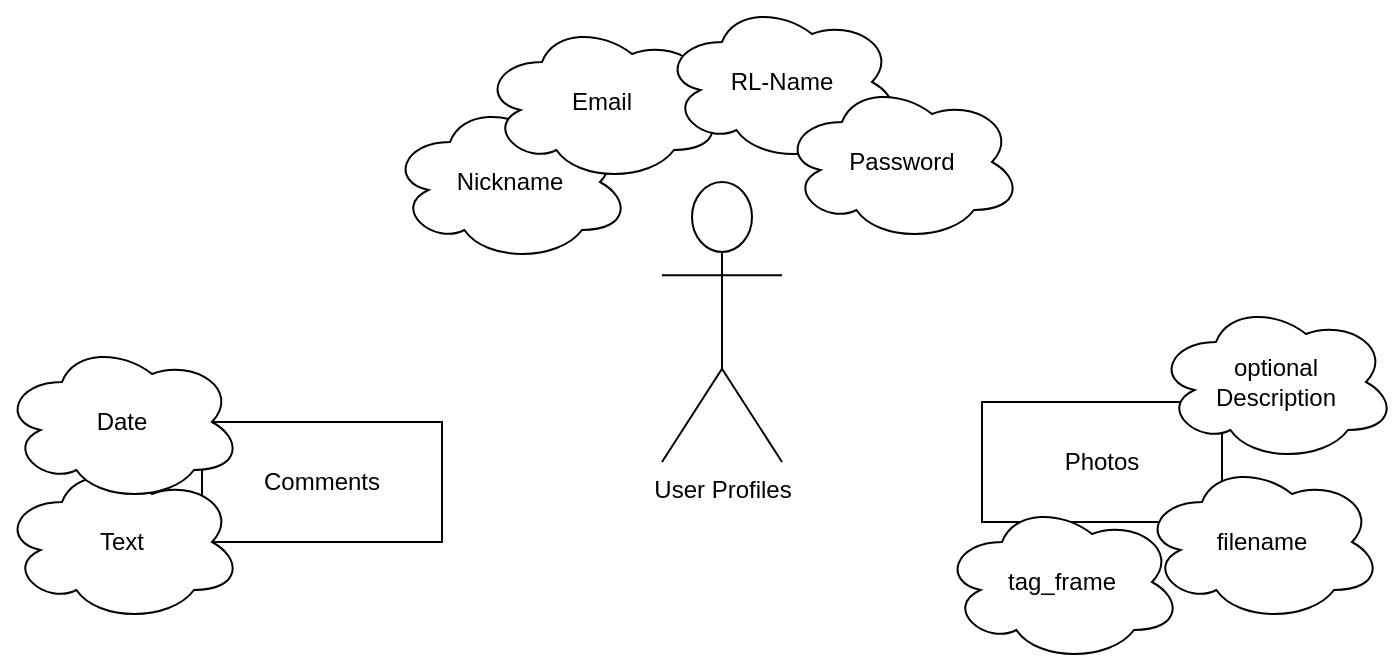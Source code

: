 <mxfile version="13.6.2" type="device"><diagram id="OR4dGcQHE74ZXjFGIZZu" name="Page-1"><mxGraphModel dx="1326" dy="689" grid="1" gridSize="10" guides="1" tooltips="1" connect="1" arrows="1" fold="1" page="1" pageScale="1" pageWidth="827" pageHeight="1169" math="0" shadow="0"><root><mxCell id="0"/><mxCell id="1" parent="0"/><mxCell id="Ny_1aSLRlf1iEHHzeizk-1" value="User Profiles" style="shape=umlActor;verticalLabelPosition=bottom;verticalAlign=top;html=1;outlineConnect=0;" vertex="1" parent="1"><mxGeometry x="400" y="190" width="60" height="140" as="geometry"/></mxCell><mxCell id="Ny_1aSLRlf1iEHHzeizk-2" value="Nickname" style="ellipse;shape=cloud;whiteSpace=wrap;html=1;" vertex="1" parent="1"><mxGeometry x="264" y="150" width="120" height="80" as="geometry"/></mxCell><mxCell id="Ny_1aSLRlf1iEHHzeizk-3" value="Email" style="ellipse;shape=cloud;whiteSpace=wrap;html=1;" vertex="1" parent="1"><mxGeometry x="310" y="110" width="120" height="80" as="geometry"/></mxCell><mxCell id="Ny_1aSLRlf1iEHHzeizk-5" value="RL-Name" style="ellipse;shape=cloud;whiteSpace=wrap;html=1;" vertex="1" parent="1"><mxGeometry x="400" y="100" width="120" height="80" as="geometry"/></mxCell><mxCell id="Ny_1aSLRlf1iEHHzeizk-6" value="Password" style="ellipse;shape=cloud;whiteSpace=wrap;html=1;" vertex="1" parent="1"><mxGeometry x="460" y="140" width="120" height="80" as="geometry"/></mxCell><mxCell id="Ny_1aSLRlf1iEHHzeizk-7" value="Comments" style="rounded=0;whiteSpace=wrap;html=1;" vertex="1" parent="1"><mxGeometry x="170" y="310" width="120" height="60" as="geometry"/></mxCell><mxCell id="Ny_1aSLRlf1iEHHzeizk-8" value="Text" style="ellipse;shape=cloud;whiteSpace=wrap;html=1;" vertex="1" parent="1"><mxGeometry x="70" y="330" width="120" height="80" as="geometry"/></mxCell><mxCell id="Ny_1aSLRlf1iEHHzeizk-10" value="Date" style="ellipse;shape=cloud;whiteSpace=wrap;html=1;" vertex="1" parent="1"><mxGeometry x="70" y="270" width="120" height="80" as="geometry"/></mxCell><mxCell id="Ny_1aSLRlf1iEHHzeizk-11" value="Photos" style="rounded=0;whiteSpace=wrap;html=1;" vertex="1" parent="1"><mxGeometry x="560" y="300" width="120" height="60" as="geometry"/></mxCell><mxCell id="Ny_1aSLRlf1iEHHzeizk-12" value="filename" style="ellipse;shape=cloud;whiteSpace=wrap;html=1;" vertex="1" parent="1"><mxGeometry x="640" y="330" width="120" height="80" as="geometry"/></mxCell><mxCell id="Ny_1aSLRlf1iEHHzeizk-13" value="optional&lt;br&gt;Description" style="ellipse;shape=cloud;whiteSpace=wrap;html=1;" vertex="1" parent="1"><mxGeometry x="647" y="250" width="120" height="80" as="geometry"/></mxCell><mxCell id="Ny_1aSLRlf1iEHHzeizk-14" value="tag_frame" style="ellipse;shape=cloud;whiteSpace=wrap;html=1;" vertex="1" parent="1"><mxGeometry x="540" y="350" width="120" height="80" as="geometry"/></mxCell></root></mxGraphModel></diagram></mxfile>